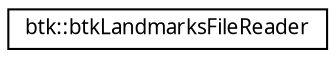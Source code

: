 digraph G
{
  edge [fontname="FreeSans.ttf",fontsize="10",labelfontname="FreeSans.ttf",labelfontsize="10"];
  node [fontname="FreeSans.ttf",fontsize="10",shape=record];
  rankdir=LR;
  Node1 [label="btk::btkLandmarksFileReader",height=0.2,width=0.4,color="black", fillcolor="white", style="filled",URL="$classbtk_1_1btk_landmarks_file_reader.html"];
}
